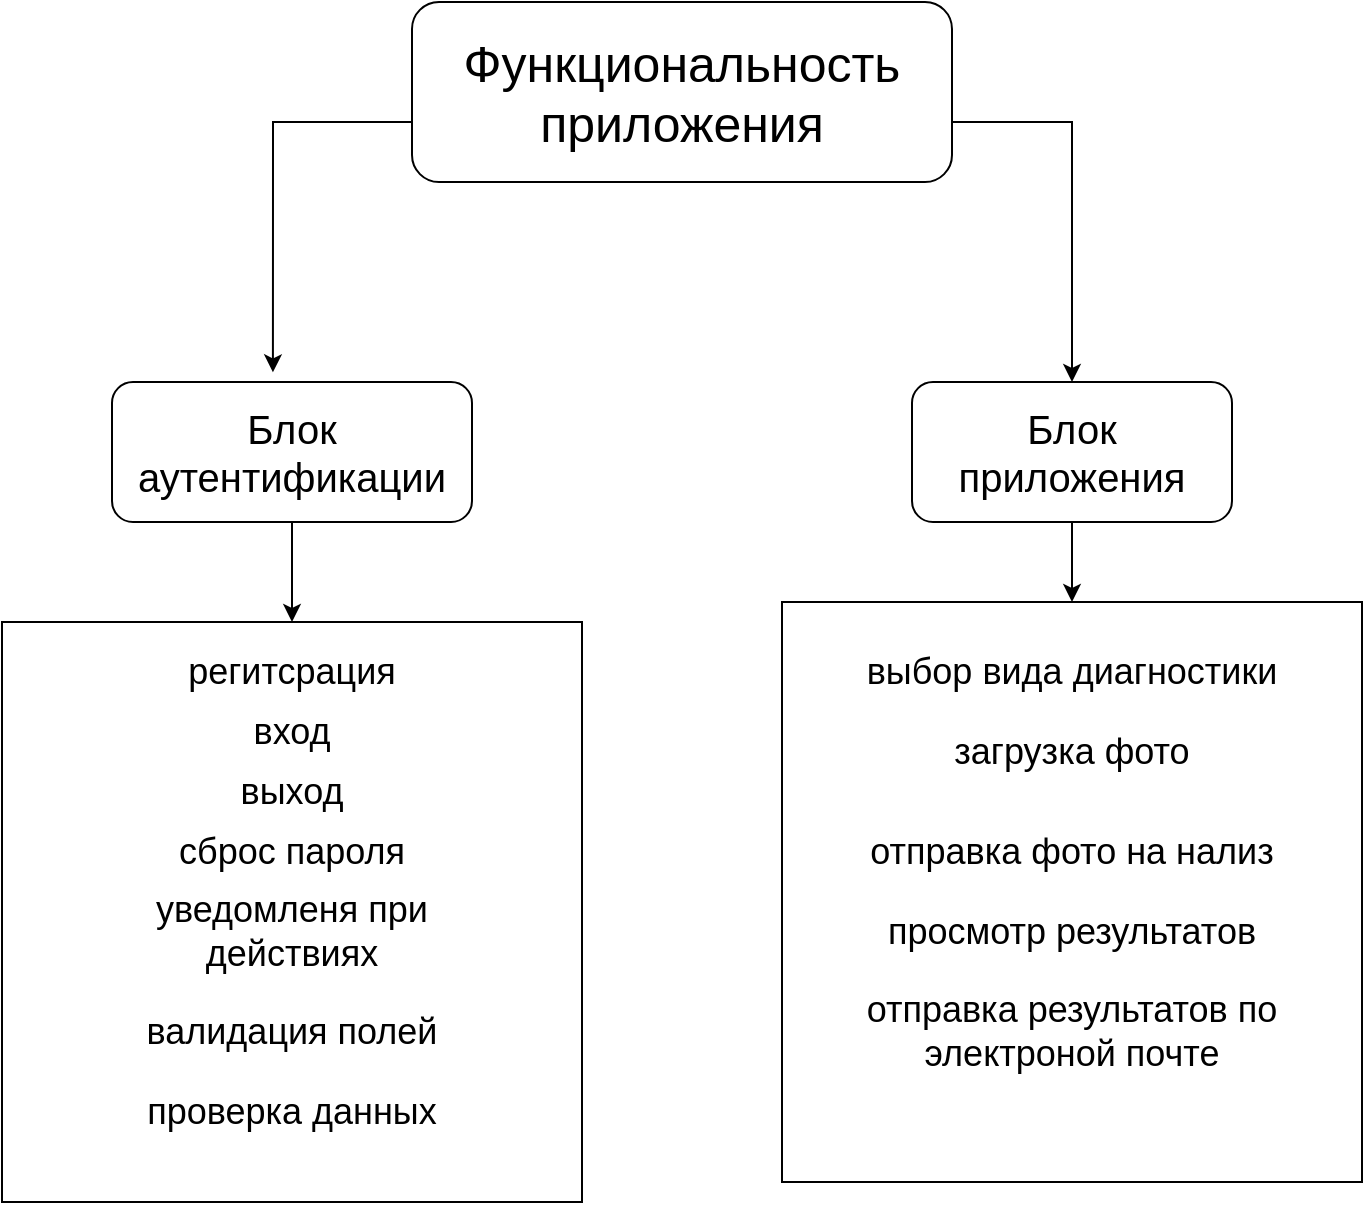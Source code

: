 <mxfile version="24.2.5" type="device">
  <diagram name="Page-1" id="VEmoQHMQ7Cxl6G82HdyZ">
    <mxGraphModel dx="994" dy="635" grid="1" gridSize="10" guides="1" tooltips="1" connect="1" arrows="1" fold="1" page="1" pageScale="1" pageWidth="850" pageHeight="1400" math="0" shadow="0">
      <root>
        <mxCell id="0" />
        <mxCell id="1" parent="0" />
        <mxCell id="-tA9R_c8A8Zj2nTE4MN3-18" style="edgeStyle=orthogonalEdgeStyle;rounded=0;orthogonalLoop=1;jettySize=auto;html=1;" edge="1" parent="1" source="-tA9R_c8A8Zj2nTE4MN3-2" target="-tA9R_c8A8Zj2nTE4MN3-6">
          <mxGeometry relative="1" as="geometry">
            <Array as="points">
              <mxPoint x="620" y="80" />
            </Array>
          </mxGeometry>
        </mxCell>
        <mxCell id="-tA9R_c8A8Zj2nTE4MN3-2" value="&lt;font style=&quot;font-size: 25px;&quot;&gt;Функциональность приложения&lt;/font&gt;" style="rounded=1;whiteSpace=wrap;html=1;" vertex="1" parent="1">
          <mxGeometry x="290" y="20" width="270" height="90" as="geometry" />
        </mxCell>
        <mxCell id="-tA9R_c8A8Zj2nTE4MN3-10" style="edgeStyle=orthogonalEdgeStyle;rounded=0;orthogonalLoop=1;jettySize=auto;html=1;entryX=0.5;entryY=0;entryDx=0;entryDy=0;" edge="1" parent="1" source="-tA9R_c8A8Zj2nTE4MN3-3" target="-tA9R_c8A8Zj2nTE4MN3-9">
          <mxGeometry relative="1" as="geometry" />
        </mxCell>
        <mxCell id="-tA9R_c8A8Zj2nTE4MN3-3" value="&lt;font style=&quot;font-size: 20px;&quot;&gt;Блок аутентификации&lt;/font&gt;" style="rounded=1;whiteSpace=wrap;html=1;" vertex="1" parent="1">
          <mxGeometry x="140" y="210" width="180" height="70" as="geometry" />
        </mxCell>
        <mxCell id="-tA9R_c8A8Zj2nTE4MN3-5" style="edgeStyle=orthogonalEdgeStyle;rounded=0;orthogonalLoop=1;jettySize=auto;html=1;entryX=0.447;entryY=-0.069;entryDx=0;entryDy=0;entryPerimeter=0;" edge="1" parent="1" source="-tA9R_c8A8Zj2nTE4MN3-2" target="-tA9R_c8A8Zj2nTE4MN3-3">
          <mxGeometry relative="1" as="geometry">
            <Array as="points">
              <mxPoint x="221" y="80" />
            </Array>
          </mxGeometry>
        </mxCell>
        <mxCell id="-tA9R_c8A8Zj2nTE4MN3-26" style="edgeStyle=orthogonalEdgeStyle;rounded=0;orthogonalLoop=1;jettySize=auto;html=1;entryX=0.5;entryY=0;entryDx=0;entryDy=0;" edge="1" parent="1" source="-tA9R_c8A8Zj2nTE4MN3-6" target="-tA9R_c8A8Zj2nTE4MN3-25">
          <mxGeometry relative="1" as="geometry" />
        </mxCell>
        <mxCell id="-tA9R_c8A8Zj2nTE4MN3-6" value="&lt;span style=&quot;font-size: 20px;&quot;&gt;Блок приложения&lt;/span&gt;" style="rounded=1;whiteSpace=wrap;html=1;" vertex="1" parent="1">
          <mxGeometry x="540" y="210" width="160" height="70" as="geometry" />
        </mxCell>
        <mxCell id="-tA9R_c8A8Zj2nTE4MN3-9" value="" style="whiteSpace=wrap;html=1;aspect=fixed;" vertex="1" parent="1">
          <mxGeometry x="85" y="330" width="290" height="290" as="geometry" />
        </mxCell>
        <mxCell id="-tA9R_c8A8Zj2nTE4MN3-15" value="&lt;font style=&quot;font-size: 18px;&quot;&gt;регитсрация&lt;/font&gt;" style="text;html=1;align=center;verticalAlign=middle;whiteSpace=wrap;rounded=0;" vertex="1" parent="1">
          <mxGeometry x="120" y="340" width="220" height="30" as="geometry" />
        </mxCell>
        <mxCell id="-tA9R_c8A8Zj2nTE4MN3-16" value="&lt;font style=&quot;font-size: 18px;&quot;&gt;вход&lt;/font&gt;" style="text;html=1;align=center;verticalAlign=middle;whiteSpace=wrap;rounded=0;" vertex="1" parent="1">
          <mxGeometry x="120" y="370" width="220" height="30" as="geometry" />
        </mxCell>
        <mxCell id="-tA9R_c8A8Zj2nTE4MN3-17" value="&lt;font style=&quot;font-size: 18px;&quot;&gt;выход&lt;/font&gt;" style="text;html=1;align=center;verticalAlign=middle;whiteSpace=wrap;rounded=0;" vertex="1" parent="1">
          <mxGeometry x="120" y="400" width="220" height="30" as="geometry" />
        </mxCell>
        <mxCell id="-tA9R_c8A8Zj2nTE4MN3-19" value="&lt;font style=&quot;font-size: 18px;&quot;&gt;сброс пароля&lt;/font&gt;" style="text;html=1;align=center;verticalAlign=middle;whiteSpace=wrap;rounded=0;" vertex="1" parent="1">
          <mxGeometry x="120" y="430" width="220" height="30" as="geometry" />
        </mxCell>
        <mxCell id="-tA9R_c8A8Zj2nTE4MN3-21" value="&lt;font style=&quot;font-size: 18px;&quot;&gt;уведомленя при действиях&lt;/font&gt;" style="text;html=1;align=center;verticalAlign=middle;whiteSpace=wrap;rounded=0;" vertex="1" parent="1">
          <mxGeometry x="120" y="470" width="220" height="30" as="geometry" />
        </mxCell>
        <mxCell id="-tA9R_c8A8Zj2nTE4MN3-22" value="&lt;span style=&quot;font-size: 18px;&quot;&gt;валидация полей&lt;/span&gt;" style="text;html=1;align=center;verticalAlign=middle;whiteSpace=wrap;rounded=0;" vertex="1" parent="1">
          <mxGeometry x="120" y="520" width="220" height="30" as="geometry" />
        </mxCell>
        <mxCell id="-tA9R_c8A8Zj2nTE4MN3-24" value="&lt;span style=&quot;font-size: 18px;&quot;&gt;проверка данных&lt;/span&gt;" style="text;html=1;align=center;verticalAlign=middle;whiteSpace=wrap;rounded=0;" vertex="1" parent="1">
          <mxGeometry x="120" y="560" width="220" height="30" as="geometry" />
        </mxCell>
        <mxCell id="-tA9R_c8A8Zj2nTE4MN3-25" value="" style="whiteSpace=wrap;html=1;aspect=fixed;" vertex="1" parent="1">
          <mxGeometry x="475" y="320" width="290" height="290" as="geometry" />
        </mxCell>
        <mxCell id="-tA9R_c8A8Zj2nTE4MN3-27" value="&lt;span style=&quot;font-size: 18px;&quot;&gt;выбор вида диагностики&lt;/span&gt;" style="text;html=1;align=center;verticalAlign=middle;whiteSpace=wrap;rounded=0;" vertex="1" parent="1">
          <mxGeometry x="510" y="340" width="220" height="30" as="geometry" />
        </mxCell>
        <mxCell id="-tA9R_c8A8Zj2nTE4MN3-28" value="&lt;span style=&quot;font-size: 18px;&quot;&gt;загрузка фото&lt;/span&gt;" style="text;html=1;align=center;verticalAlign=middle;whiteSpace=wrap;rounded=0;" vertex="1" parent="1">
          <mxGeometry x="510" y="380" width="220" height="30" as="geometry" />
        </mxCell>
        <mxCell id="-tA9R_c8A8Zj2nTE4MN3-29" value="&lt;span style=&quot;font-size: 18px;&quot;&gt;отправка фото на нализ&lt;/span&gt;" style="text;html=1;align=center;verticalAlign=middle;whiteSpace=wrap;rounded=0;" vertex="1" parent="1">
          <mxGeometry x="510" y="430" width="220" height="30" as="geometry" />
        </mxCell>
        <mxCell id="-tA9R_c8A8Zj2nTE4MN3-30" value="&lt;span style=&quot;font-size: 18px;&quot;&gt;просмотр результатов&lt;/span&gt;" style="text;html=1;align=center;verticalAlign=middle;whiteSpace=wrap;rounded=0;" vertex="1" parent="1">
          <mxGeometry x="510" y="470" width="220" height="30" as="geometry" />
        </mxCell>
        <mxCell id="-tA9R_c8A8Zj2nTE4MN3-31" value="&lt;span style=&quot;font-size: 18px;&quot;&gt;отправка результатов по электроной почте&lt;/span&gt;" style="text;html=1;align=center;verticalAlign=middle;whiteSpace=wrap;rounded=0;" vertex="1" parent="1">
          <mxGeometry x="510" y="520" width="220" height="30" as="geometry" />
        </mxCell>
      </root>
    </mxGraphModel>
  </diagram>
</mxfile>
